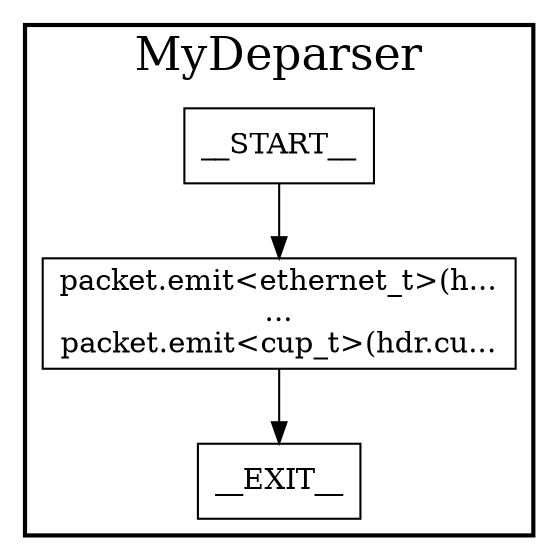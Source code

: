 digraph MyDeparser {
subgraph cluster {
graph [
fontsize="22pt", label=MyDeparser, style=bold];
0[label=__START__, margin="", shape=rectangle, style=solid];
1[label=__EXIT__, margin="", shape=rectangle, style=solid];
2[label="packet.emit<ethernet_t>(h...\n...\npacket.emit<cup_t>(hdr.cu...", margin="", shape=rectangle, style=solid];
0 -> 2[label=""];
2 -> 1[label=""];
}
}
